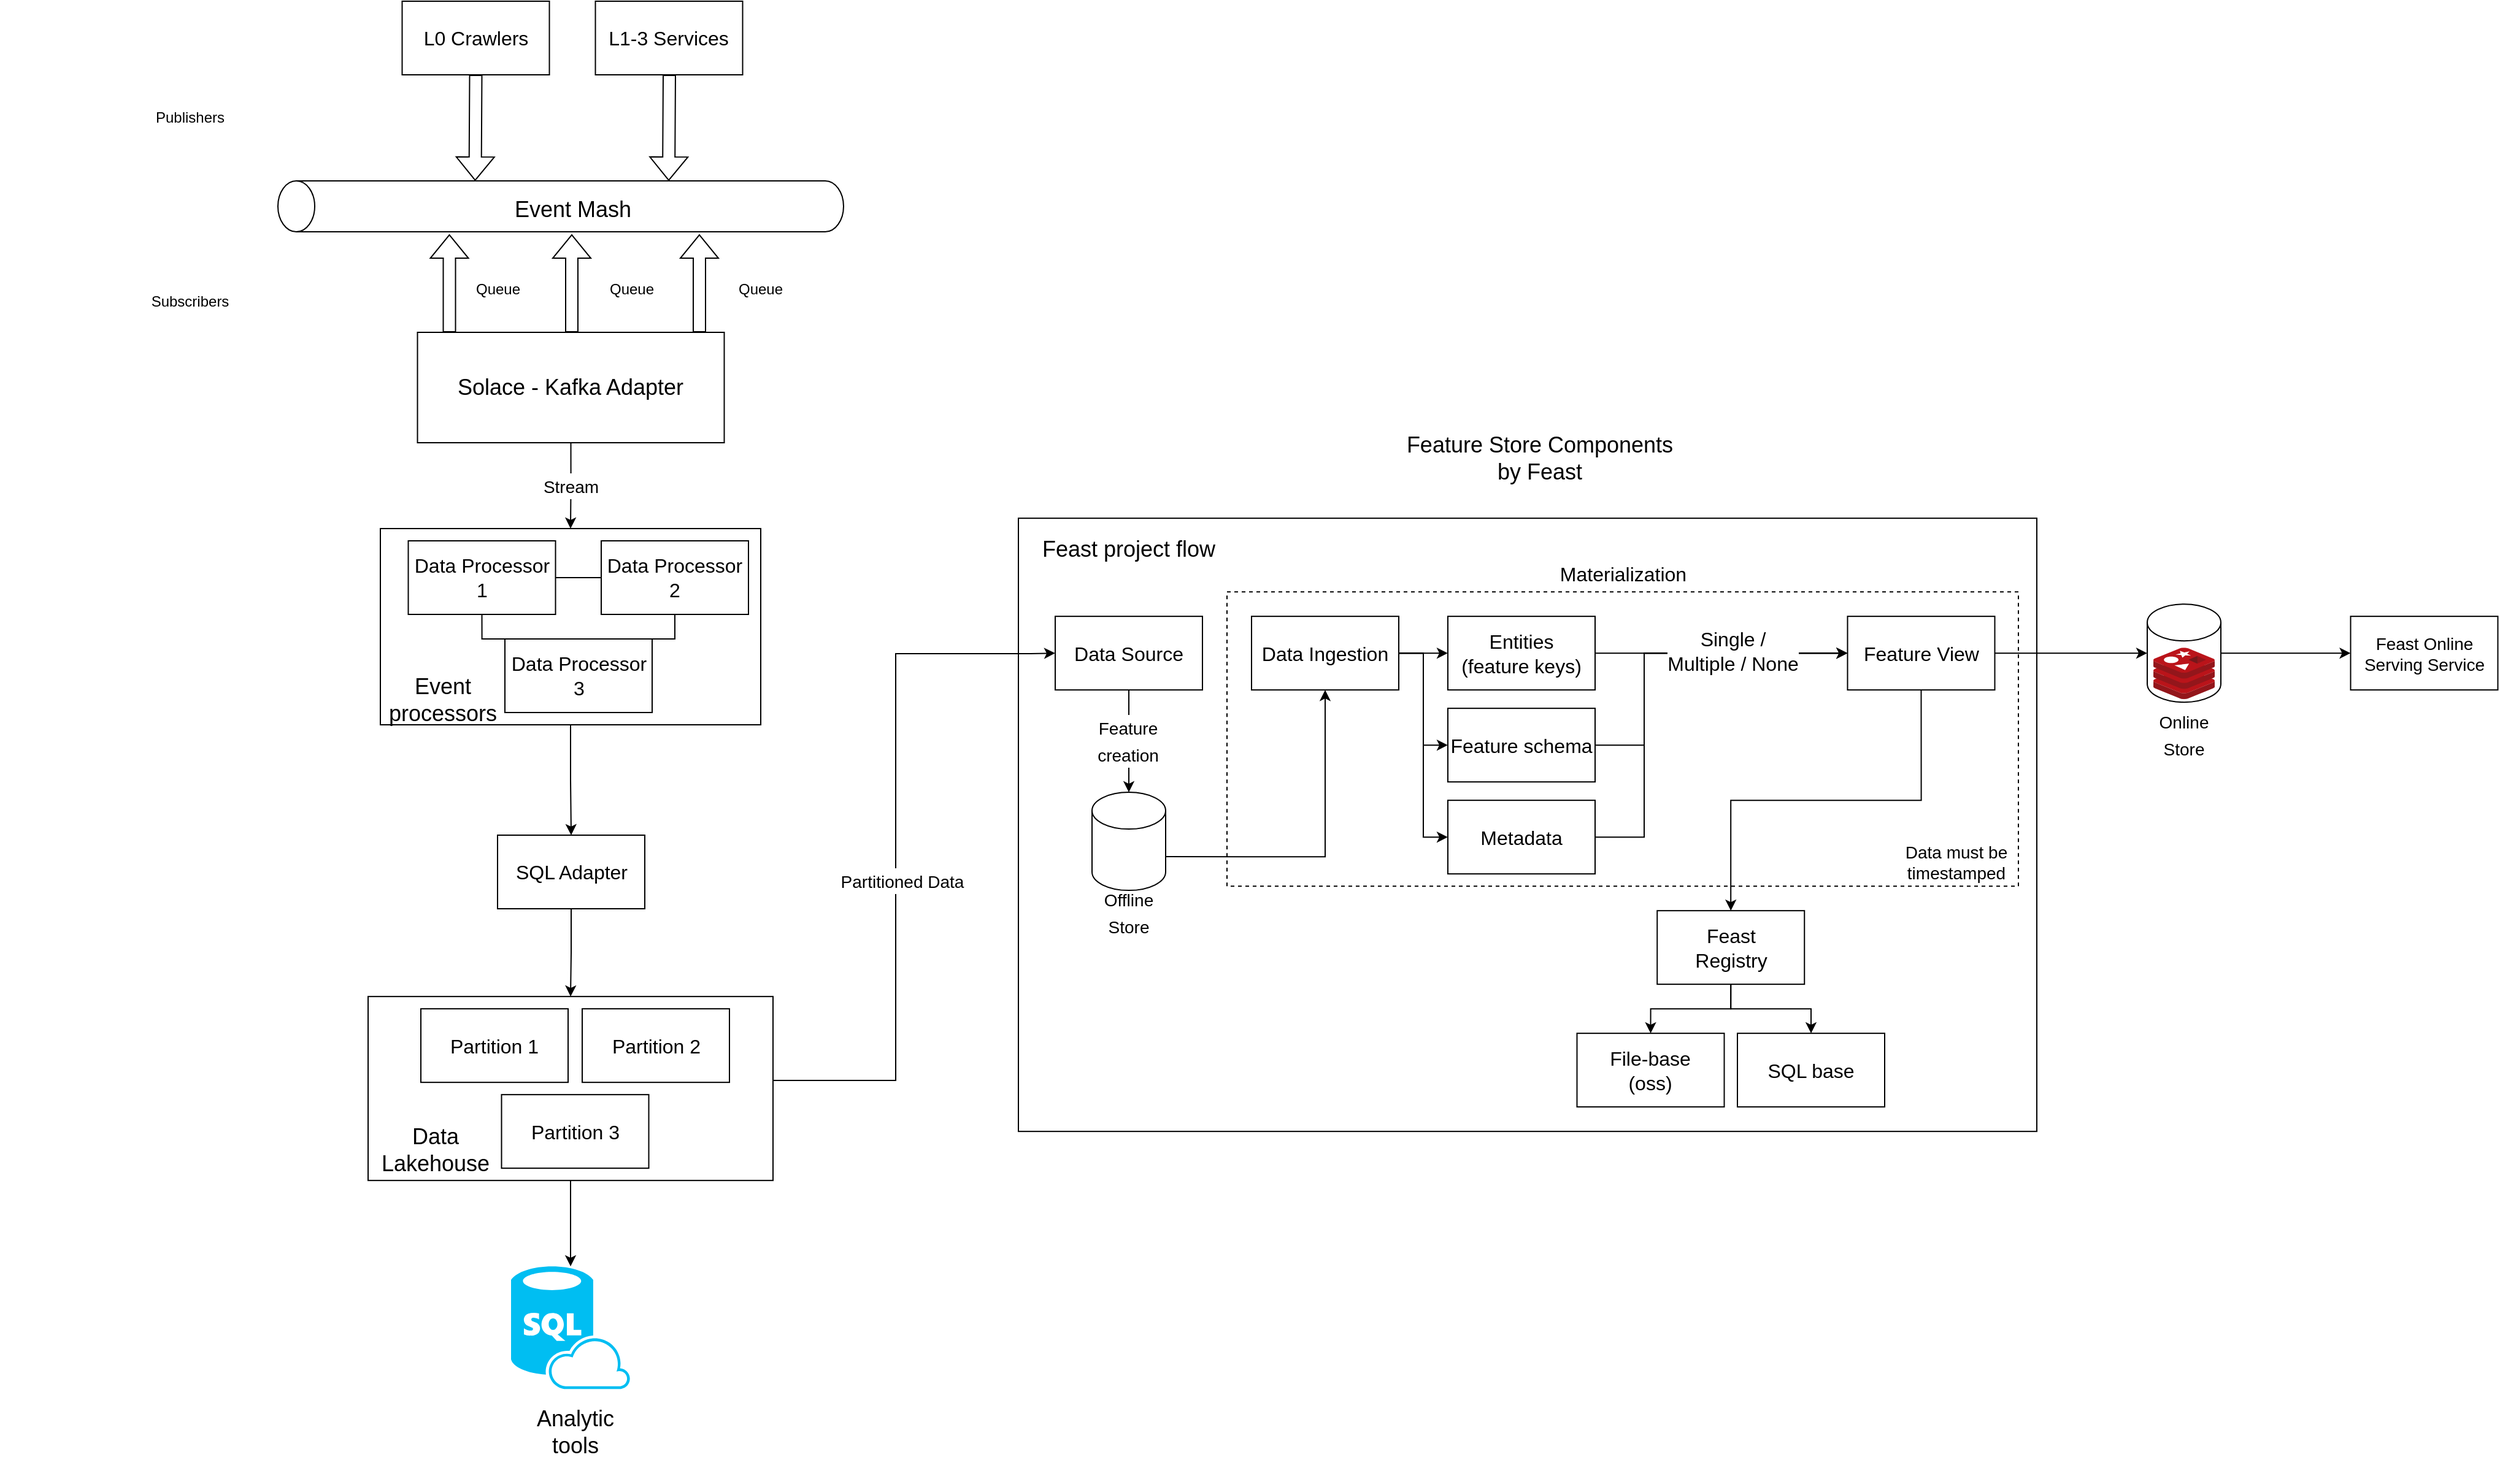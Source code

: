 <mxfile version="20.5.1" type="github">
  <diagram id="a7gbFWGGzf8Zfr4ufiJH" name="Page-1">
    <mxGraphModel dx="1901" dy="1760" grid="1" gridSize="10" guides="1" tooltips="1" connect="1" arrows="1" fold="1" page="1" pageScale="1" pageWidth="1654" pageHeight="1169" math="0" shadow="0">
      <root>
        <mxCell id="0" />
        <mxCell id="1" parent="0" />
        <mxCell id="3eLNF5xgnCl6N7QSNLwA-101" value="" style="rounded=0;whiteSpace=wrap;html=1;fontSize=18;" vertex="1" parent="1">
          <mxGeometry x="1080" y="451.58" width="830" height="500" as="geometry" />
        </mxCell>
        <mxCell id="3eLNF5xgnCl6N7QSNLwA-135" value="" style="rounded=0;whiteSpace=wrap;html=1;fontSize=14;dashed=1;" vertex="1" parent="1">
          <mxGeometry x="1250" y="511.58" width="645" height="240" as="geometry" />
        </mxCell>
        <mxCell id="3eLNF5xgnCl6N7QSNLwA-1" value="" style="shape=cylinder3;whiteSpace=wrap;html=1;boundedLbl=1;backgroundOutline=1;size=15;rotation=-90;" vertex="1" parent="1">
          <mxGeometry x="686.25" y="-33.25" width="41.5" height="461" as="geometry" />
        </mxCell>
        <mxCell id="3eLNF5xgnCl6N7QSNLwA-2" value="&lt;font style=&quot;font-size: 18px;&quot;&gt;Event Mash&lt;/font&gt;" style="text;html=1;strokeColor=none;fillColor=none;align=center;verticalAlign=middle;whiteSpace=wrap;rounded=0;" vertex="1" parent="1">
          <mxGeometry x="647.25" y="187.5" width="139.5" height="25" as="geometry" />
        </mxCell>
        <mxCell id="3eLNF5xgnCl6N7QSNLwA-3" value="" style="shape=flexArrow;endArrow=classic;html=1;rounded=0;" edge="1" parent="1">
          <mxGeometry width="50" height="50" relative="1" as="geometry">
            <mxPoint x="616.25" y="300" as="sourcePoint" />
            <mxPoint x="616.25" y="220" as="targetPoint" />
          </mxGeometry>
        </mxCell>
        <mxCell id="3eLNF5xgnCl6N7QSNLwA-4" value="Queue" style="text;html=1;strokeColor=none;fillColor=none;align=center;verticalAlign=middle;whiteSpace=wrap;rounded=0;" vertex="1" parent="1">
          <mxGeometry x="626.25" y="250" width="60" height="30" as="geometry" />
        </mxCell>
        <mxCell id="3eLNF5xgnCl6N7QSNLwA-5" value="" style="shape=flexArrow;endArrow=classic;html=1;rounded=0;" edge="1" parent="1">
          <mxGeometry width="50" height="50" relative="1" as="geometry">
            <mxPoint x="716" y="300" as="sourcePoint" />
            <mxPoint x="716" y="220" as="targetPoint" />
          </mxGeometry>
        </mxCell>
        <mxCell id="3eLNF5xgnCl6N7QSNLwA-6" value="Queue" style="text;html=1;strokeColor=none;fillColor=none;align=center;verticalAlign=middle;whiteSpace=wrap;rounded=0;" vertex="1" parent="1">
          <mxGeometry x="840" y="250" width="60" height="30" as="geometry" />
        </mxCell>
        <mxCell id="3eLNF5xgnCl6N7QSNLwA-7" value="" style="shape=flexArrow;endArrow=classic;html=1;rounded=0;" edge="1" parent="1">
          <mxGeometry width="50" height="50" relative="1" as="geometry">
            <mxPoint x="820" y="300" as="sourcePoint" />
            <mxPoint x="820" y="220" as="targetPoint" />
          </mxGeometry>
        </mxCell>
        <mxCell id="3eLNF5xgnCl6N7QSNLwA-8" value="Queue" style="text;html=1;strokeColor=none;fillColor=none;align=center;verticalAlign=middle;whiteSpace=wrap;rounded=0;" vertex="1" parent="1">
          <mxGeometry x="735" y="250" width="60" height="30" as="geometry" />
        </mxCell>
        <mxCell id="3eLNF5xgnCl6N7QSNLwA-9" value="" style="shape=image;verticalLabelPosition=bottom;labelBackgroundColor=default;verticalAlign=top;aspect=fixed;imageAspect=0;image=https://solace.com/wp-content/uploads/2019/01/Solace-logo-green.png;" vertex="1" parent="1">
          <mxGeometry x="280" y="176.47" width="170" height="47.07" as="geometry" />
        </mxCell>
        <mxCell id="3eLNF5xgnCl6N7QSNLwA-10" value="L0 Crawlers" style="rounded=0;whiteSpace=wrap;html=1;fontSize=16;" vertex="1" parent="1">
          <mxGeometry x="577.75" y="30" width="120" height="60" as="geometry" />
        </mxCell>
        <mxCell id="3eLNF5xgnCl6N7QSNLwA-11" value="L1-3 Services" style="rounded=0;whiteSpace=wrap;html=1;fontSize=16;" vertex="1" parent="1">
          <mxGeometry x="735.25" y="30" width="120" height="60" as="geometry" />
        </mxCell>
        <mxCell id="3eLNF5xgnCl6N7QSNLwA-12" value="" style="shape=flexArrow;endArrow=classic;html=1;rounded=0;exitX=0.5;exitY=1;exitDx=0;exitDy=0;" edge="1" parent="1" source="3eLNF5xgnCl6N7QSNLwA-10">
          <mxGeometry width="50" height="50" relative="1" as="geometry">
            <mxPoint x="637.25" y="76.47" as="sourcePoint" />
            <mxPoint x="637.25" y="176.47" as="targetPoint" />
          </mxGeometry>
        </mxCell>
        <mxCell id="3eLNF5xgnCl6N7QSNLwA-13" value="" style="shape=flexArrow;endArrow=classic;html=1;rounded=0;exitX=0.5;exitY=1;exitDx=0;exitDy=0;" edge="1" parent="1">
          <mxGeometry width="50" height="50" relative="1" as="geometry">
            <mxPoint x="795.5" y="90" as="sourcePoint" />
            <mxPoint x="795" y="176.47" as="targetPoint" />
          </mxGeometry>
        </mxCell>
        <mxCell id="3eLNF5xgnCl6N7QSNLwA-143" style="edgeStyle=orthogonalEdgeStyle;rounded=0;orthogonalLoop=1;jettySize=auto;html=1;exitX=0.5;exitY=1;exitDx=0;exitDy=0;entryX=0.5;entryY=0;entryDx=0;entryDy=0;fontSize=16;startArrow=none;startFill=0;endArrow=classic;endFill=1;" edge="1" parent="1" source="3eLNF5xgnCl6N7QSNLwA-14" target="3eLNF5xgnCl6N7QSNLwA-142">
          <mxGeometry relative="1" as="geometry" />
        </mxCell>
        <mxCell id="3eLNF5xgnCl6N7QSNLwA-14" value="" style="rounded=0;whiteSpace=wrap;html=1;" vertex="1" parent="1">
          <mxGeometry x="560" y="460" width="310" height="160" as="geometry" />
        </mxCell>
        <mxCell id="3eLNF5xgnCl6N7QSNLwA-23" style="edgeStyle=orthogonalEdgeStyle;rounded=0;orthogonalLoop=1;jettySize=auto;html=1;exitX=1;exitY=0.5;exitDx=0;exitDy=0;endArrow=none;endFill=0;fontSize=16;" edge="1" parent="1" source="3eLNF5xgnCl6N7QSNLwA-15" target="3eLNF5xgnCl6N7QSNLwA-16">
          <mxGeometry relative="1" as="geometry" />
        </mxCell>
        <mxCell id="3eLNF5xgnCl6N7QSNLwA-24" style="edgeStyle=orthogonalEdgeStyle;rounded=0;orthogonalLoop=1;jettySize=auto;html=1;exitX=0.5;exitY=1;exitDx=0;exitDy=0;entryX=0.5;entryY=0;entryDx=0;entryDy=0;endArrow=none;endFill=0;fontSize=16;" edge="1" parent="1" source="3eLNF5xgnCl6N7QSNLwA-15" target="3eLNF5xgnCl6N7QSNLwA-17">
          <mxGeometry relative="1" as="geometry" />
        </mxCell>
        <mxCell id="3eLNF5xgnCl6N7QSNLwA-15" value="Data Processor 1" style="rounded=0;whiteSpace=wrap;html=1;fontSize=16;" vertex="1" parent="1">
          <mxGeometry x="582.75" y="470" width="120" height="60" as="geometry" />
        </mxCell>
        <mxCell id="3eLNF5xgnCl6N7QSNLwA-25" style="edgeStyle=orthogonalEdgeStyle;rounded=0;orthogonalLoop=1;jettySize=auto;html=1;exitX=0.5;exitY=1;exitDx=0;exitDy=0;entryX=0.821;entryY=0;entryDx=0;entryDy=0;entryPerimeter=0;endArrow=none;endFill=0;fontSize=16;" edge="1" parent="1" source="3eLNF5xgnCl6N7QSNLwA-16" target="3eLNF5xgnCl6N7QSNLwA-17">
          <mxGeometry relative="1" as="geometry" />
        </mxCell>
        <mxCell id="3eLNF5xgnCl6N7QSNLwA-16" value="Data Processor 2" style="rounded=0;whiteSpace=wrap;html=1;fontSize=16;" vertex="1" parent="1">
          <mxGeometry x="740" y="470" width="120" height="60" as="geometry" />
        </mxCell>
        <mxCell id="3eLNF5xgnCl6N7QSNLwA-17" value="Data Processor 3" style="rounded=0;whiteSpace=wrap;html=1;fontSize=16;" vertex="1" parent="1">
          <mxGeometry x="661.5" y="550" width="120" height="60" as="geometry" />
        </mxCell>
        <mxCell id="3eLNF5xgnCl6N7QSNLwA-19" value="Publishers" style="text;html=1;strokeColor=none;fillColor=none;align=center;verticalAlign=middle;whiteSpace=wrap;rounded=0;" vertex="1" parent="1">
          <mxGeometry x="375" y="110" width="60" height="30" as="geometry" />
        </mxCell>
        <mxCell id="3eLNF5xgnCl6N7QSNLwA-20" value="Subscribers" style="text;html=1;strokeColor=none;fillColor=none;align=center;verticalAlign=middle;whiteSpace=wrap;rounded=0;" vertex="1" parent="1">
          <mxGeometry x="375" y="260" width="60" height="30" as="geometry" />
        </mxCell>
        <mxCell id="3eLNF5xgnCl6N7QSNLwA-28" value="&lt;font style=&quot;font-size: 18px;&quot;&gt;Event&lt;br&gt;processors&lt;/font&gt;" style="text;html=1;strokeColor=none;fillColor=none;align=center;verticalAlign=middle;whiteSpace=wrap;rounded=0;" vertex="1" parent="1">
          <mxGeometry x="536.25" y="585" width="150" height="30" as="geometry" />
        </mxCell>
        <mxCell id="3eLNF5xgnCl6N7QSNLwA-33" value="" style="shape=image;verticalLabelPosition=bottom;labelBackgroundColor=default;verticalAlign=top;aspect=fixed;imageAspect=0;image=https://avatars.githubusercontent.com/u/57027613?s=280&amp;v=4;" vertex="1" parent="1">
          <mxGeometry x="1805" y="308.05" width="110" height="110" as="geometry" />
        </mxCell>
        <mxCell id="3eLNF5xgnCl6N7QSNLwA-84" style="edgeStyle=orthogonalEdgeStyle;rounded=0;orthogonalLoop=1;jettySize=auto;html=1;exitX=1;exitY=0.5;exitDx=0;exitDy=0;entryX=0;entryY=0.5;entryDx=0;entryDy=0;fontSize=18;startArrow=none;startFill=0;endArrow=classic;endFill=1;" edge="1" parent="1" source="3eLNF5xgnCl6N7QSNLwA-45" target="3eLNF5xgnCl6N7QSNLwA-97">
          <mxGeometry relative="1" as="geometry">
            <mxPoint x="1275.8" y="546.7" as="targetPoint" />
            <Array as="points">
              <mxPoint x="880" y="910" />
              <mxPoint x="980" y="910" />
              <mxPoint x="980" y="562" />
              <mxPoint x="1090" y="562" />
            </Array>
          </mxGeometry>
        </mxCell>
        <mxCell id="3eLNF5xgnCl6N7QSNLwA-85" value="&lt;font style=&quot;font-size: 14px;&quot;&gt;Partitioned Data&lt;/font&gt;" style="edgeLabel;html=1;align=center;verticalAlign=middle;resizable=0;points=[];fontSize=18;" vertex="1" connectable="0" parent="3eLNF5xgnCl6N7QSNLwA-84">
          <mxGeometry x="-0.076" y="-3" relative="1" as="geometry">
            <mxPoint x="2" as="offset" />
          </mxGeometry>
        </mxCell>
        <mxCell id="3eLNF5xgnCl6N7QSNLwA-89" style="edgeStyle=orthogonalEdgeStyle;rounded=0;orthogonalLoop=1;jettySize=auto;html=1;fontSize=18;startArrow=none;startFill=0;endArrow=classic;endFill=1;" edge="1" parent="1" source="3eLNF5xgnCl6N7QSNLwA-45" target="3eLNF5xgnCl6N7QSNLwA-88">
          <mxGeometry relative="1" as="geometry" />
        </mxCell>
        <mxCell id="3eLNF5xgnCl6N7QSNLwA-45" value="" style="rounded=0;whiteSpace=wrap;html=1;" vertex="1" parent="1">
          <mxGeometry x="550" y="841.58" width="330" height="150" as="geometry" />
        </mxCell>
        <mxCell id="3eLNF5xgnCl6N7QSNLwA-47" value="Partition 1" style="rounded=0;whiteSpace=wrap;html=1;fontSize=16;" vertex="1" parent="1">
          <mxGeometry x="593" y="851.58" width="120" height="60" as="geometry" />
        </mxCell>
        <mxCell id="3eLNF5xgnCl6N7QSNLwA-48" value="Partition 2" style="rounded=0;whiteSpace=wrap;html=1;fontSize=16;" vertex="1" parent="1">
          <mxGeometry x="724.5" y="851.58" width="120" height="60" as="geometry" />
        </mxCell>
        <mxCell id="3eLNF5xgnCl6N7QSNLwA-49" value="Partition 3" style="rounded=0;whiteSpace=wrap;html=1;fontSize=16;" vertex="1" parent="1">
          <mxGeometry x="658.75" y="921.58" width="120" height="60" as="geometry" />
        </mxCell>
        <mxCell id="3eLNF5xgnCl6N7QSNLwA-50" value="&lt;font style=&quot;font-size: 18px;&quot;&gt;Data &lt;br&gt;Lakehouse&lt;/font&gt;" style="text;html=1;strokeColor=none;fillColor=none;align=center;verticalAlign=middle;whiteSpace=wrap;rounded=0;" vertex="1" parent="1">
          <mxGeometry x="530" y="951.58" width="149.75" height="30" as="geometry" />
        </mxCell>
        <mxCell id="3eLNF5xgnCl6N7QSNLwA-53" value="" style="shape=image;verticalLabelPosition=bottom;labelBackgroundColor=default;verticalAlign=top;aspect=fixed;imageAspect=0;image=https://upload.wikimedia.org/wikipedia/commons/thumb/4/47/Apache_Parquet_logo.svg/2560px-Apache_Parquet_logo.svg.png;fontSize=16;" vertex="1" parent="1">
          <mxGeometry x="810" y="1000" width="120" height="24.46" as="geometry" />
        </mxCell>
        <mxCell id="3eLNF5xgnCl6N7QSNLwA-54" value="" style="shape=image;verticalLabelPosition=bottom;labelBackgroundColor=default;verticalAlign=top;aspect=fixed;imageAspect=0;image=https://blog.knoldus.com/wp-content/uploads/2022/03/spark_streaming_logo.png;" vertex="1" parent="1">
          <mxGeometry x="250" y="476.92" width="200" height="126.15" as="geometry" />
        </mxCell>
        <mxCell id="3eLNF5xgnCl6N7QSNLwA-65" value="&lt;font style=&quot;font-size: 14px;&quot;&gt;Stream&lt;/font&gt;" style="edgeStyle=orthogonalEdgeStyle;rounded=0;orthogonalLoop=1;jettySize=auto;html=1;exitX=0.5;exitY=1;exitDx=0;exitDy=0;fontSize=18;endArrow=classic;endFill=1;" edge="1" parent="1" source="3eLNF5xgnCl6N7QSNLwA-63" target="3eLNF5xgnCl6N7QSNLwA-14">
          <mxGeometry relative="1" as="geometry" />
        </mxCell>
        <mxCell id="3eLNF5xgnCl6N7QSNLwA-63" value="&lt;font style=&quot;font-size: 18px;&quot;&gt;Solace - Kafka Adapter&lt;/font&gt;" style="rounded=0;whiteSpace=wrap;html=1;fontSize=12;align=center;" vertex="1" parent="1">
          <mxGeometry x="590.25" y="300" width="250" height="90" as="geometry" />
        </mxCell>
        <mxCell id="3eLNF5xgnCl6N7QSNLwA-64" value="" style="shape=image;verticalLabelPosition=bottom;labelBackgroundColor=default;verticalAlign=top;aspect=fixed;imageAspect=0;image=https://upload.wikimedia.org/wikipedia/commons/thumb/5/53/Apache_kafka_wordtype.svg/2560px-Apache_kafka_wordtype.svg.png;" vertex="1" parent="1">
          <mxGeometry x="270" y="310" width="190" height="95" as="geometry" />
        </mxCell>
        <mxCell id="3eLNF5xgnCl6N7QSNLwA-67" value="" style="shape=image;verticalLabelPosition=bottom;labelBackgroundColor=default;verticalAlign=top;aspect=fixed;imageAspect=0;image=https://www.katacoda.com/kubeflow/avatar;" vertex="1" parent="1">
          <mxGeometry x="1080" y="230" width="140" height="140" as="geometry" />
        </mxCell>
        <mxCell id="3eLNF5xgnCl6N7QSNLwA-130" style="edgeStyle=orthogonalEdgeStyle;rounded=0;orthogonalLoop=1;jettySize=auto;html=1;exitX=1;exitY=0.5;exitDx=0;exitDy=0;exitPerimeter=0;fontSize=14;startArrow=none;startFill=0;endArrow=classic;endFill=1;" edge="1" parent="1" source="3eLNF5xgnCl6N7QSNLwA-71" target="3eLNF5xgnCl6N7QSNLwA-129">
          <mxGeometry relative="1" as="geometry" />
        </mxCell>
        <mxCell id="3eLNF5xgnCl6N7QSNLwA-71" value="" style="shape=cylinder3;whiteSpace=wrap;html=1;boundedLbl=1;backgroundOutline=1;size=15;fontSize=18;" vertex="1" parent="1">
          <mxGeometry x="2000" y="521.58" width="60" height="80" as="geometry" />
        </mxCell>
        <mxCell id="3eLNF5xgnCl6N7QSNLwA-72" value="&lt;font style=&quot;font-size: 14px;&quot;&gt;Online Store&lt;/font&gt;" style="text;html=1;strokeColor=none;fillColor=none;align=center;verticalAlign=middle;whiteSpace=wrap;rounded=0;fontSize=18;" vertex="1" parent="1">
          <mxGeometry x="2000" y="612.58" width="60" height="30" as="geometry" />
        </mxCell>
        <mxCell id="3eLNF5xgnCl6N7QSNLwA-73" value="" style="sketch=0;aspect=fixed;html=1;points=[];align=center;image;fontSize=12;image=img/lib/mscae/Cache_Redis_Product.svg;" vertex="1" parent="1">
          <mxGeometry x="2005" y="557.08" width="50" height="42" as="geometry" />
        </mxCell>
        <mxCell id="3eLNF5xgnCl6N7QSNLwA-78" value="Feature Store Components by Feast" style="text;html=1;strokeColor=none;fillColor=none;align=center;verticalAlign=middle;whiteSpace=wrap;rounded=0;fontSize=18;" vertex="1" parent="1">
          <mxGeometry x="1390" y="388.05" width="230" height="30" as="geometry" />
        </mxCell>
        <mxCell id="3eLNF5xgnCl6N7QSNLwA-106" style="edgeStyle=orthogonalEdgeStyle;rounded=0;orthogonalLoop=1;jettySize=auto;html=1;exitX=0.5;exitY=1;exitDx=0;exitDy=0;entryX=0.5;entryY=0;entryDx=0;entryDy=0;fontSize=16;startArrow=none;startFill=0;endArrow=classic;endFill=1;" edge="1" parent="1" source="3eLNF5xgnCl6N7QSNLwA-86" target="3eLNF5xgnCl6N7QSNLwA-104">
          <mxGeometry relative="1" as="geometry" />
        </mxCell>
        <mxCell id="3eLNF5xgnCl6N7QSNLwA-107" style="edgeStyle=orthogonalEdgeStyle;rounded=0;orthogonalLoop=1;jettySize=auto;html=1;exitX=0.5;exitY=1;exitDx=0;exitDy=0;entryX=0.5;entryY=0;entryDx=0;entryDy=0;fontSize=16;startArrow=none;startFill=0;endArrow=classic;endFill=1;" edge="1" parent="1" source="3eLNF5xgnCl6N7QSNLwA-86" target="3eLNF5xgnCl6N7QSNLwA-105">
          <mxGeometry relative="1" as="geometry" />
        </mxCell>
        <mxCell id="3eLNF5xgnCl6N7QSNLwA-86" value="Feast&lt;br style=&quot;font-size: 16px;&quot;&gt;Registry" style="rounded=0;whiteSpace=wrap;html=1;fontSize=16;" vertex="1" parent="1">
          <mxGeometry x="1600.62" y="771.58" width="120" height="60" as="geometry" />
        </mxCell>
        <mxCell id="3eLNF5xgnCl6N7QSNLwA-88" value="" style="verticalLabelPosition=bottom;html=1;verticalAlign=top;align=center;strokeColor=none;fillColor=#00BEF2;shape=mxgraph.azure.sql_database_sql_azure;fontSize=18;" vertex="1" parent="1">
          <mxGeometry x="666.5" y="1061.58" width="97" height="100" as="geometry" />
        </mxCell>
        <mxCell id="3eLNF5xgnCl6N7QSNLwA-90" value="Analytic tools" style="text;html=1;strokeColor=none;fillColor=none;align=center;verticalAlign=middle;whiteSpace=wrap;rounded=0;fontSize=18;" vertex="1" parent="1">
          <mxGeometry x="688.75" y="1181.58" width="60" height="30" as="geometry" />
        </mxCell>
        <mxCell id="3eLNF5xgnCl6N7QSNLwA-99" style="edgeStyle=orthogonalEdgeStyle;rounded=0;orthogonalLoop=1;jettySize=auto;html=1;exitX=1;exitY=0.5;exitDx=0;exitDy=0;entryX=0;entryY=0.5;entryDx=0;entryDy=0;fontSize=16;startArrow=none;startFill=0;endArrow=classic;endFill=1;" edge="1" parent="1" source="3eLNF5xgnCl6N7QSNLwA-92" target="3eLNF5xgnCl6N7QSNLwA-96">
          <mxGeometry relative="1" as="geometry" />
        </mxCell>
        <mxCell id="3eLNF5xgnCl6N7QSNLwA-109" style="edgeStyle=orthogonalEdgeStyle;rounded=0;orthogonalLoop=1;jettySize=auto;html=1;exitX=1;exitY=0.5;exitDx=0;exitDy=0;entryX=0;entryY=0.5;entryDx=0;entryDy=0;fontSize=16;startArrow=none;startFill=0;endArrow=classic;endFill=1;" edge="1" parent="1" source="3eLNF5xgnCl6N7QSNLwA-92" target="3eLNF5xgnCl6N7QSNLwA-108">
          <mxGeometry relative="1" as="geometry" />
        </mxCell>
        <mxCell id="3eLNF5xgnCl6N7QSNLwA-111" style="edgeStyle=orthogonalEdgeStyle;rounded=0;orthogonalLoop=1;jettySize=auto;html=1;exitX=1;exitY=0.5;exitDx=0;exitDy=0;entryX=0;entryY=0.5;entryDx=0;entryDy=0;fontSize=16;startArrow=none;startFill=0;endArrow=classic;endFill=1;" edge="1" parent="1" source="3eLNF5xgnCl6N7QSNLwA-92" target="3eLNF5xgnCl6N7QSNLwA-110">
          <mxGeometry relative="1" as="geometry" />
        </mxCell>
        <mxCell id="3eLNF5xgnCl6N7QSNLwA-92" value="&lt;font style=&quot;font-size: 16px;&quot;&gt;Data Ingestion&lt;/font&gt;" style="rounded=0;whiteSpace=wrap;html=1;fontSize=18;" vertex="1" parent="1">
          <mxGeometry x="1270" y="531.58" width="120" height="60" as="geometry" />
        </mxCell>
        <mxCell id="3eLNF5xgnCl6N7QSNLwA-113" style="edgeStyle=orthogonalEdgeStyle;rounded=0;orthogonalLoop=1;jettySize=auto;html=1;exitX=1;exitY=0.5;exitDx=0;exitDy=0;entryX=0;entryY=0.5;entryDx=0;entryDy=0;fontSize=16;startArrow=none;startFill=0;endArrow=classic;endFill=1;" edge="1" parent="1" source="3eLNF5xgnCl6N7QSNLwA-96" target="3eLNF5xgnCl6N7QSNLwA-112">
          <mxGeometry relative="1" as="geometry" />
        </mxCell>
        <mxCell id="3eLNF5xgnCl6N7QSNLwA-96" value="&lt;font style=&quot;font-size: 16px;&quot;&gt;Entities &lt;br&gt;(feature keys)&lt;/font&gt;" style="rounded=0;whiteSpace=wrap;html=1;fontSize=16;" vertex="1" parent="1">
          <mxGeometry x="1430" y="531.58" width="120" height="60" as="geometry" />
        </mxCell>
        <mxCell id="3eLNF5xgnCl6N7QSNLwA-134" style="edgeStyle=orthogonalEdgeStyle;rounded=0;orthogonalLoop=1;jettySize=auto;html=1;exitX=0.5;exitY=1;exitDx=0;exitDy=0;fontSize=14;startArrow=none;startFill=0;endArrow=classic;endFill=1;" edge="1" parent="1" source="3eLNF5xgnCl6N7QSNLwA-97" target="3eLNF5xgnCl6N7QSNLwA-125">
          <mxGeometry relative="1" as="geometry" />
        </mxCell>
        <mxCell id="3eLNF5xgnCl6N7QSNLwA-138" value="&lt;font style=&quot;font-size: 14px;&quot;&gt;Feature&lt;br&gt;creation&lt;/font&gt;" style="edgeLabel;html=1;align=center;verticalAlign=middle;resizable=0;points=[];fontSize=18;" vertex="1" connectable="0" parent="3eLNF5xgnCl6N7QSNLwA-134">
          <mxGeometry x="-0.005" y="-1" relative="1" as="geometry">
            <mxPoint as="offset" />
          </mxGeometry>
        </mxCell>
        <mxCell id="3eLNF5xgnCl6N7QSNLwA-97" value="&lt;font style=&quot;font-size: 16px;&quot;&gt;Data Source&lt;/font&gt;" style="rounded=0;whiteSpace=wrap;html=1;fontSize=18;" vertex="1" parent="1">
          <mxGeometry x="1110" y="531.58" width="120" height="60" as="geometry" />
        </mxCell>
        <mxCell id="3eLNF5xgnCl6N7QSNLwA-102" value="Feast project flow" style="text;html=1;strokeColor=none;fillColor=none;align=center;verticalAlign=middle;whiteSpace=wrap;rounded=0;fontSize=18;" vertex="1" parent="1">
          <mxGeometry x="1090" y="461.58" width="160" height="30" as="geometry" />
        </mxCell>
        <mxCell id="3eLNF5xgnCl6N7QSNLwA-104" value="File-base&lt;br style=&quot;font-size: 16px;&quot;&gt;(oss)" style="rounded=0;whiteSpace=wrap;html=1;fontSize=16;" vertex="1" parent="1">
          <mxGeometry x="1535.25" y="871.58" width="120" height="60" as="geometry" />
        </mxCell>
        <mxCell id="3eLNF5xgnCl6N7QSNLwA-105" value="SQL base" style="rounded=0;whiteSpace=wrap;html=1;fontSize=16;" vertex="1" parent="1">
          <mxGeometry x="1666" y="871.58" width="120" height="60" as="geometry" />
        </mxCell>
        <mxCell id="3eLNF5xgnCl6N7QSNLwA-114" style="edgeStyle=orthogonalEdgeStyle;rounded=0;orthogonalLoop=1;jettySize=auto;html=1;exitX=1;exitY=0.5;exitDx=0;exitDy=0;entryX=0;entryY=0.5;entryDx=0;entryDy=0;fontSize=16;startArrow=none;startFill=0;endArrow=classic;endFill=1;" edge="1" parent="1" source="3eLNF5xgnCl6N7QSNLwA-108" target="3eLNF5xgnCl6N7QSNLwA-112">
          <mxGeometry relative="1" as="geometry">
            <Array as="points">
              <mxPoint x="1590" y="636.58" />
              <mxPoint x="1590" y="561.58" />
            </Array>
          </mxGeometry>
        </mxCell>
        <mxCell id="3eLNF5xgnCl6N7QSNLwA-108" value="&lt;font style=&quot;font-size: 16px;&quot;&gt;Feature schema&lt;/font&gt;" style="rounded=0;whiteSpace=wrap;html=1;fontSize=16;" vertex="1" parent="1">
          <mxGeometry x="1430" y="606.58" width="120" height="60" as="geometry" />
        </mxCell>
        <mxCell id="3eLNF5xgnCl6N7QSNLwA-115" style="edgeStyle=orthogonalEdgeStyle;rounded=0;orthogonalLoop=1;jettySize=auto;html=1;exitX=1;exitY=0.5;exitDx=0;exitDy=0;entryX=0;entryY=0.5;entryDx=0;entryDy=0;fontSize=16;startArrow=none;startFill=0;endArrow=classic;endFill=1;" edge="1" parent="1" source="3eLNF5xgnCl6N7QSNLwA-110" target="3eLNF5xgnCl6N7QSNLwA-112">
          <mxGeometry relative="1" as="geometry">
            <Array as="points">
              <mxPoint x="1590" y="711.58" />
              <mxPoint x="1590" y="561.58" />
            </Array>
          </mxGeometry>
        </mxCell>
        <mxCell id="3eLNF5xgnCl6N7QSNLwA-118" value="Single /&lt;br style=&quot;font-size: 16px;&quot;&gt;Multiple / None" style="edgeLabel;html=1;align=center;verticalAlign=middle;resizable=0;points=[];fontSize=16;" vertex="1" connectable="0" parent="3eLNF5xgnCl6N7QSNLwA-115">
          <mxGeometry x="0.473" y="2" relative="1" as="geometry">
            <mxPoint as="offset" />
          </mxGeometry>
        </mxCell>
        <mxCell id="3eLNF5xgnCl6N7QSNLwA-110" value="&lt;font style=&quot;font-size: 16px;&quot;&gt;Metadata&lt;/font&gt;" style="rounded=0;whiteSpace=wrap;html=1;fontSize=16;" vertex="1" parent="1">
          <mxGeometry x="1430" y="681.58" width="120" height="60" as="geometry" />
        </mxCell>
        <mxCell id="3eLNF5xgnCl6N7QSNLwA-123" style="edgeStyle=orthogonalEdgeStyle;rounded=0;orthogonalLoop=1;jettySize=auto;html=1;exitX=1;exitY=0.5;exitDx=0;exitDy=0;entryX=0;entryY=0.5;entryDx=0;entryDy=0;entryPerimeter=0;fontSize=14;startArrow=none;startFill=0;endArrow=classic;endFill=1;" edge="1" parent="1" source="3eLNF5xgnCl6N7QSNLwA-112" target="3eLNF5xgnCl6N7QSNLwA-71">
          <mxGeometry relative="1" as="geometry" />
        </mxCell>
        <mxCell id="3eLNF5xgnCl6N7QSNLwA-136" style="edgeStyle=orthogonalEdgeStyle;rounded=0;orthogonalLoop=1;jettySize=auto;html=1;exitX=0.5;exitY=1;exitDx=0;exitDy=0;fontSize=16;startArrow=none;startFill=0;endArrow=classic;endFill=1;" edge="1" parent="1" source="3eLNF5xgnCl6N7QSNLwA-112" target="3eLNF5xgnCl6N7QSNLwA-86">
          <mxGeometry relative="1" as="geometry" />
        </mxCell>
        <mxCell id="3eLNF5xgnCl6N7QSNLwA-112" value="Feature View" style="rounded=0;whiteSpace=wrap;html=1;fontSize=16;" vertex="1" parent="1">
          <mxGeometry x="1755.75" y="531.58" width="120" height="60" as="geometry" />
        </mxCell>
        <mxCell id="3eLNF5xgnCl6N7QSNLwA-119" value="Data must be timestamped" style="text;html=1;strokeColor=none;fillColor=none;align=center;verticalAlign=middle;whiteSpace=wrap;rounded=0;fontSize=14;" vertex="1" parent="1">
          <mxGeometry x="1794.25" y="716.58" width="100.75" height="30" as="geometry" />
        </mxCell>
        <mxCell id="3eLNF5xgnCl6N7QSNLwA-121" value="&lt;font style=&quot;font-size: 16px;&quot;&gt;Materialization&lt;/font&gt;" style="text;html=1;strokeColor=none;fillColor=none;align=center;verticalAlign=middle;whiteSpace=wrap;rounded=0;fontSize=16;" vertex="1" parent="1">
          <mxGeometry x="1542.5" y="481.58" width="60" height="30" as="geometry" />
        </mxCell>
        <mxCell id="3eLNF5xgnCl6N7QSNLwA-128" style="edgeStyle=orthogonalEdgeStyle;rounded=0;orthogonalLoop=1;jettySize=auto;html=1;exitX=1;exitY=0;exitDx=0;exitDy=52.5;exitPerimeter=0;entryX=0.5;entryY=1;entryDx=0;entryDy=0;fontSize=14;startArrow=none;startFill=0;endArrow=classic;endFill=1;" edge="1" parent="1" source="3eLNF5xgnCl6N7QSNLwA-125" target="3eLNF5xgnCl6N7QSNLwA-92">
          <mxGeometry relative="1" as="geometry" />
        </mxCell>
        <mxCell id="3eLNF5xgnCl6N7QSNLwA-125" value="" style="shape=cylinder3;whiteSpace=wrap;html=1;boundedLbl=1;backgroundOutline=1;size=15;fontSize=14;" vertex="1" parent="1">
          <mxGeometry x="1140" y="675.05" width="60" height="80" as="geometry" />
        </mxCell>
        <mxCell id="3eLNF5xgnCl6N7QSNLwA-126" value="&lt;font style=&quot;font-size: 14px;&quot;&gt;Offline&lt;br&gt;Store&lt;br&gt;&lt;/font&gt;" style="text;html=1;strokeColor=none;fillColor=none;align=center;verticalAlign=middle;whiteSpace=wrap;rounded=0;fontSize=18;" vertex="1" parent="1">
          <mxGeometry x="1140" y="758.12" width="60" height="30" as="geometry" />
        </mxCell>
        <mxCell id="3eLNF5xgnCl6N7QSNLwA-129" value="Feast Online Serving Service" style="rounded=0;whiteSpace=wrap;html=1;fontSize=14;" vertex="1" parent="1">
          <mxGeometry x="2165.75" y="531.58" width="120" height="60" as="geometry" />
        </mxCell>
        <mxCell id="3eLNF5xgnCl6N7QSNLwA-139" value="" style="shape=image;verticalLabelPosition=bottom;labelBackgroundColor=default;verticalAlign=top;aspect=fixed;imageAspect=0;image=https://prestodb.io/img/logo-presto-color.svg;" vertex="1" parent="1">
          <mxGeometry x="501.5" y="716.98" width="145.75" height="46.04" as="geometry" />
        </mxCell>
        <mxCell id="3eLNF5xgnCl6N7QSNLwA-141" value="" style="shape=image;verticalLabelPosition=bottom;labelBackgroundColor=default;verticalAlign=top;aspect=fixed;imageAspect=0;image=https://camo.githubusercontent.com/5535944a613e60c9be4d3a96e3d9bd34e5aba5cddc1aa6c6153123a958698289/68747470733a2f2f646f63732e64656c74612e696f2f6c61746573742f5f7374617469632f64656c74612d6c616b652d77686974652e706e67;" vertex="1" parent="1">
          <mxGeometry x="391.25" y="851.58" width="145" height="118.79" as="geometry" />
        </mxCell>
        <mxCell id="3eLNF5xgnCl6N7QSNLwA-144" style="edgeStyle=orthogonalEdgeStyle;rounded=0;orthogonalLoop=1;jettySize=auto;html=1;exitX=0.5;exitY=1;exitDx=0;exitDy=0;entryX=0.5;entryY=0;entryDx=0;entryDy=0;fontSize=16;startArrow=none;startFill=0;endArrow=classic;endFill=1;" edge="1" parent="1" source="3eLNF5xgnCl6N7QSNLwA-142" target="3eLNF5xgnCl6N7QSNLwA-45">
          <mxGeometry relative="1" as="geometry" />
        </mxCell>
        <mxCell id="3eLNF5xgnCl6N7QSNLwA-142" value="SQL Adapter" style="rounded=0;whiteSpace=wrap;html=1;fontSize=16;" vertex="1" parent="1">
          <mxGeometry x="655.5" y="710" width="120" height="60" as="geometry" />
        </mxCell>
      </root>
    </mxGraphModel>
  </diagram>
</mxfile>

